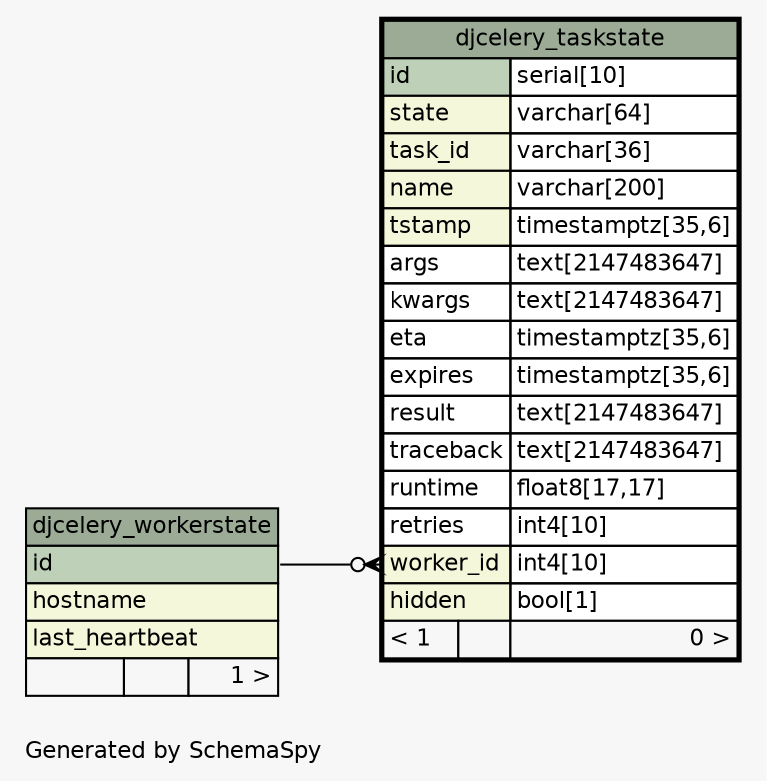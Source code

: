 // dot 2.36.0 on Linux 3.17.0-rc4-a1
// SchemaSpy rev 590
digraph "oneDegreeRelationshipsDiagram" {
  graph [
    rankdir="RL"
    bgcolor="#f7f7f7"
    label="\nGenerated by SchemaSpy"
    labeljust="l"
    nodesep="0.18"
    ranksep="0.46"
    fontname="Helvetica"
    fontsize="11"
  ];
  node [
    fontname="Helvetica"
    fontsize="11"
    shape="plaintext"
  ];
  edge [
    arrowsize="0.8"
  ];
  "djcelery_taskstate":"worker_id":w -> "djcelery_workerstate":"id":e [arrowhead=none dir=back arrowtail=crowodot];
  "djcelery_taskstate" [
    label=<
    <TABLE BORDER="2" CELLBORDER="1" CELLSPACING="0" BGCOLOR="#ffffff">
      <TR><TD COLSPAN="3" BGCOLOR="#9bab96" ALIGN="CENTER">djcelery_taskstate</TD></TR>
      <TR><TD PORT="id" COLSPAN="2" BGCOLOR="#bed1b8" ALIGN="LEFT">id</TD><TD PORT="id.type" ALIGN="LEFT">serial[10]</TD></TR>
      <TR><TD PORT="state" COLSPAN="2" BGCOLOR="#f4f7da" ALIGN="LEFT">state</TD><TD PORT="state.type" ALIGN="LEFT">varchar[64]</TD></TR>
      <TR><TD PORT="task_id" COLSPAN="2" BGCOLOR="#f4f7da" ALIGN="LEFT">task_id</TD><TD PORT="task_id.type" ALIGN="LEFT">varchar[36]</TD></TR>
      <TR><TD PORT="name" COLSPAN="2" BGCOLOR="#f4f7da" ALIGN="LEFT">name</TD><TD PORT="name.type" ALIGN="LEFT">varchar[200]</TD></TR>
      <TR><TD PORT="tstamp" COLSPAN="2" BGCOLOR="#f4f7da" ALIGN="LEFT">tstamp</TD><TD PORT="tstamp.type" ALIGN="LEFT">timestamptz[35,6]</TD></TR>
      <TR><TD PORT="args" COLSPAN="2" ALIGN="LEFT">args</TD><TD PORT="args.type" ALIGN="LEFT">text[2147483647]</TD></TR>
      <TR><TD PORT="kwargs" COLSPAN="2" ALIGN="LEFT">kwargs</TD><TD PORT="kwargs.type" ALIGN="LEFT">text[2147483647]</TD></TR>
      <TR><TD PORT="eta" COLSPAN="2" ALIGN="LEFT">eta</TD><TD PORT="eta.type" ALIGN="LEFT">timestamptz[35,6]</TD></TR>
      <TR><TD PORT="expires" COLSPAN="2" ALIGN="LEFT">expires</TD><TD PORT="expires.type" ALIGN="LEFT">timestamptz[35,6]</TD></TR>
      <TR><TD PORT="result" COLSPAN="2" ALIGN="LEFT">result</TD><TD PORT="result.type" ALIGN="LEFT">text[2147483647]</TD></TR>
      <TR><TD PORT="traceback" COLSPAN="2" ALIGN="LEFT">traceback</TD><TD PORT="traceback.type" ALIGN="LEFT">text[2147483647]</TD></TR>
      <TR><TD PORT="runtime" COLSPAN="2" ALIGN="LEFT">runtime</TD><TD PORT="runtime.type" ALIGN="LEFT">float8[17,17]</TD></TR>
      <TR><TD PORT="retries" COLSPAN="2" ALIGN="LEFT">retries</TD><TD PORT="retries.type" ALIGN="LEFT">int4[10]</TD></TR>
      <TR><TD PORT="worker_id" COLSPAN="2" BGCOLOR="#f4f7da" ALIGN="LEFT">worker_id</TD><TD PORT="worker_id.type" ALIGN="LEFT">int4[10]</TD></TR>
      <TR><TD PORT="hidden" COLSPAN="2" BGCOLOR="#f4f7da" ALIGN="LEFT">hidden</TD><TD PORT="hidden.type" ALIGN="LEFT">bool[1]</TD></TR>
      <TR><TD ALIGN="LEFT" BGCOLOR="#f7f7f7">&lt; 1</TD><TD ALIGN="RIGHT" BGCOLOR="#f7f7f7">  </TD><TD ALIGN="RIGHT" BGCOLOR="#f7f7f7">0 &gt;</TD></TR>
    </TABLE>>
    URL="djcelery_taskstate.html"
    tooltip="djcelery_taskstate"
  ];
  "djcelery_workerstate" [
    label=<
    <TABLE BORDER="0" CELLBORDER="1" CELLSPACING="0" BGCOLOR="#ffffff">
      <TR><TD COLSPAN="3" BGCOLOR="#9bab96" ALIGN="CENTER">djcelery_workerstate</TD></TR>
      <TR><TD PORT="id" COLSPAN="3" BGCOLOR="#bed1b8" ALIGN="LEFT">id</TD></TR>
      <TR><TD PORT="hostname" COLSPAN="3" BGCOLOR="#f4f7da" ALIGN="LEFT">hostname</TD></TR>
      <TR><TD PORT="last_heartbeat" COLSPAN="3" BGCOLOR="#f4f7da" ALIGN="LEFT">last_heartbeat</TD></TR>
      <TR><TD ALIGN="LEFT" BGCOLOR="#f7f7f7">  </TD><TD ALIGN="RIGHT" BGCOLOR="#f7f7f7">  </TD><TD ALIGN="RIGHT" BGCOLOR="#f7f7f7">1 &gt;</TD></TR>
    </TABLE>>
    URL="djcelery_workerstate.html"
    tooltip="djcelery_workerstate"
  ];
}
